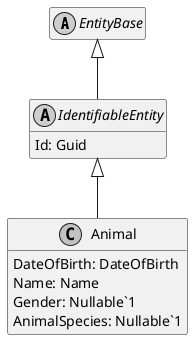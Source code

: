 ﻿@startuml
skinparam monochrome true
hide empty members

abstract class EntityBase {
}

EntityBase <|-- IdentifiableEntity

abstract class IdentifiableEntity {
    Id: Guid
}

IdentifiableEntity <|-- Animal

class Animal {
    DateOfBirth: DateOfBirth
    Name: Name
    Gender: Nullable`1
    AnimalSpecies: Nullable`1
}

@enduml
